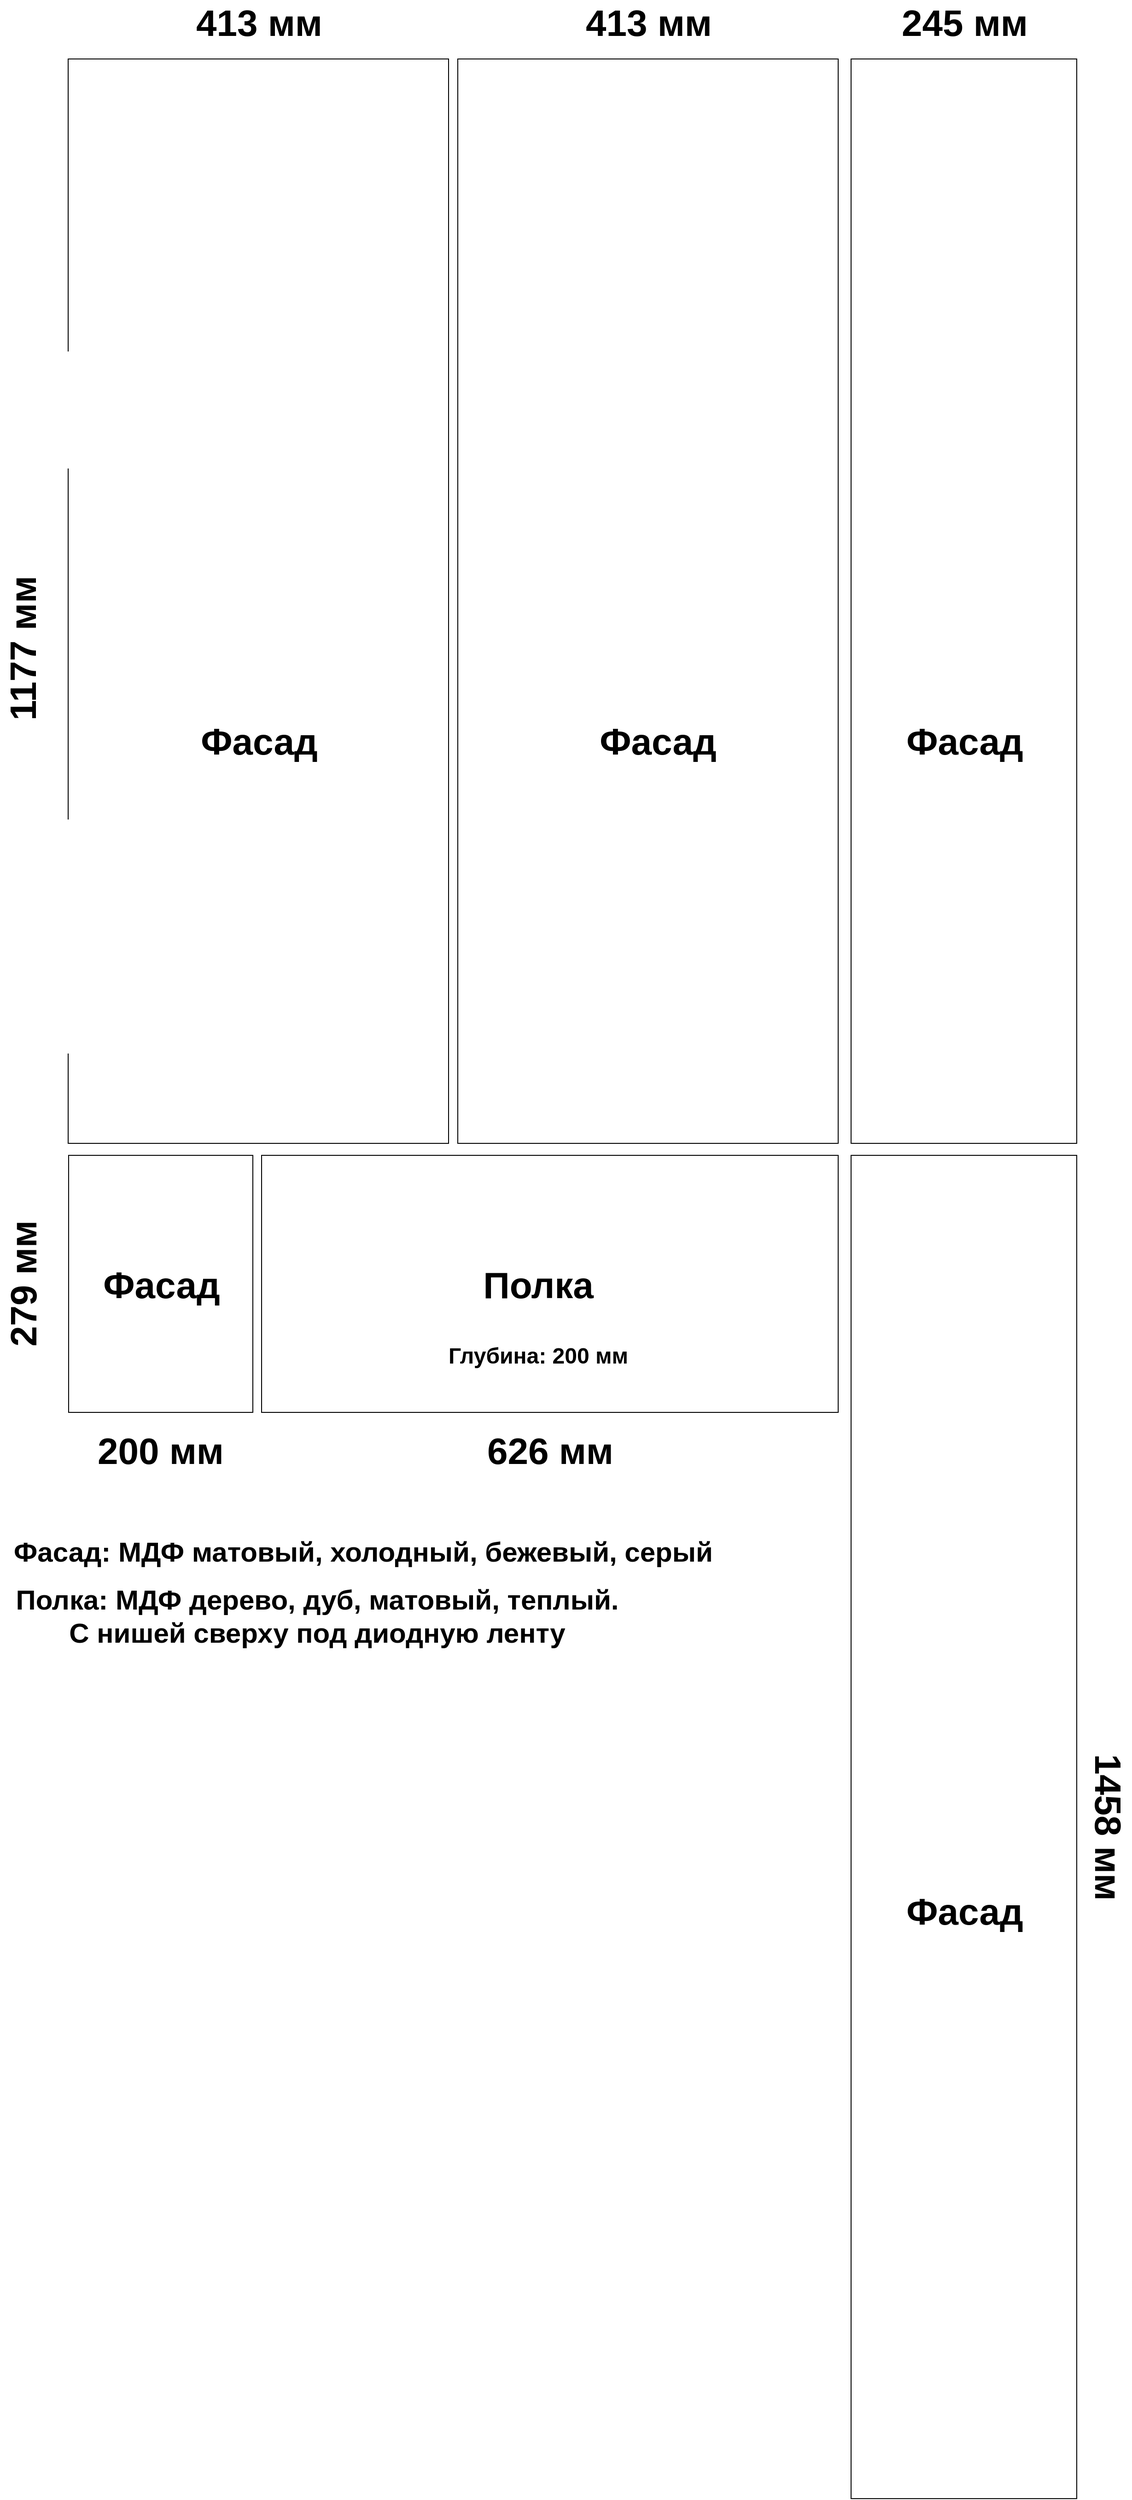 <mxfile version="21.6.9" type="github">
  <diagram name="Page-1" id="gANemN08C5WNDBypf3lK">
    <mxGraphModel dx="2270" dy="744" grid="1" gridSize="10" guides="1" tooltips="1" connect="1" arrows="1" fold="1" page="1" pageScale="1" pageWidth="850" pageHeight="1100" math="0" shadow="0">
      <root>
        <mxCell id="0" />
        <mxCell id="1" parent="0" />
        <mxCell id="6FhlCnDprpqO6fDWK_Tm-2" value="" style="rounded=0;whiteSpace=wrap;html=1;fillColor=#FFFFFF;" parent="1" vertex="1">
          <mxGeometry x="-460" y="80" width="413" height="1177" as="geometry" />
        </mxCell>
        <mxCell id="6FhlCnDprpqO6fDWK_Tm-4" value="" style="rounded=0;whiteSpace=wrap;html=1;fillColor=#FFFFFF;" parent="1" vertex="1">
          <mxGeometry x="-37" y="80" width="413" height="1177" as="geometry" />
        </mxCell>
        <mxCell id="6FhlCnDprpqO6fDWK_Tm-5" value="" style="rounded=0;whiteSpace=wrap;html=1;fillColor=#FFFFFF;" parent="1" vertex="1">
          <mxGeometry x="390" y="1270" width="245" height="1458" as="geometry" />
        </mxCell>
        <mxCell id="6FhlCnDprpqO6fDWK_Tm-6" value="" style="rounded=0;whiteSpace=wrap;html=1;fillColor=#FFFFFF;" parent="1" vertex="1">
          <mxGeometry x="390" y="80" width="245" height="1177" as="geometry" />
        </mxCell>
        <mxCell id="6FhlCnDprpqO6fDWK_Tm-7" value="" style="whiteSpace=wrap;html=1;fillColor=#FFFFFF;" parent="1" vertex="1">
          <mxGeometry x="-459.5" y="1270" width="200" height="279" as="geometry" />
        </mxCell>
        <mxCell id="6FhlCnDprpqO6fDWK_Tm-8" value="" style="whiteSpace=wrap;html=1;fillColor=#FFFFFF;" parent="1" vertex="1">
          <mxGeometry x="-250" y="1270" width="626" height="279" as="geometry" />
        </mxCell>
        <mxCell id="6FhlCnDprpqO6fDWK_Tm-9" value="&lt;font style=&quot;font-size: 40px;&quot;&gt;Полка&lt;/font&gt;" style="text;strokeColor=none;fillColor=none;html=1;fontSize=24;fontStyle=1;verticalAlign=middle;align=center;" parent="1" vertex="1">
          <mxGeometry y="1389.5" width="100" height="40" as="geometry" />
        </mxCell>
        <mxCell id="6FhlCnDprpqO6fDWK_Tm-10" value="&lt;font style=&quot;font-size: 40px;&quot;&gt;Фасад&lt;/font&gt;" style="text;strokeColor=none;fillColor=none;html=1;fontSize=24;fontStyle=1;verticalAlign=middle;align=center;" parent="1" vertex="1">
          <mxGeometry x="-303.5" y="800" width="100" height="40" as="geometry" />
        </mxCell>
        <mxCell id="6FhlCnDprpqO6fDWK_Tm-11" value="&lt;font style=&quot;font-size: 40px;&quot;&gt;Фасад&lt;/font&gt;" style="text;strokeColor=none;fillColor=none;html=1;fontSize=24;fontStyle=1;verticalAlign=middle;align=center;" parent="1" vertex="1">
          <mxGeometry x="130" y="800" width="100" height="40" as="geometry" />
        </mxCell>
        <mxCell id="6FhlCnDprpqO6fDWK_Tm-12" value="&lt;font style=&quot;font-size: 40px;&quot;&gt;Фасад&lt;/font&gt;" style="text;strokeColor=none;fillColor=none;html=1;fontSize=24;fontStyle=1;verticalAlign=middle;align=center;" parent="1" vertex="1">
          <mxGeometry x="462.5" y="800" width="100" height="40" as="geometry" />
        </mxCell>
        <mxCell id="6FhlCnDprpqO6fDWK_Tm-13" value="&lt;font style=&quot;font-size: 40px;&quot;&gt;Фасад&lt;/font&gt;" style="text;strokeColor=none;fillColor=none;html=1;fontSize=24;fontStyle=1;verticalAlign=middle;align=center;" parent="1" vertex="1">
          <mxGeometry x="462.5" y="2070" width="100" height="40" as="geometry" />
        </mxCell>
        <mxCell id="6FhlCnDprpqO6fDWK_Tm-18" value="&lt;font style=&quot;font-size: 40px;&quot;&gt;Фасад&lt;/font&gt;" style="text;strokeColor=none;fillColor=none;html=1;fontSize=24;fontStyle=1;verticalAlign=middle;align=center;" parent="1" vertex="1">
          <mxGeometry x="-409.5" y="1389.5" width="100" height="40" as="geometry" />
        </mxCell>
        <mxCell id="6FhlCnDprpqO6fDWK_Tm-21" value="&lt;font style=&quot;font-size: 40px;&quot;&gt;1177 мм&lt;br&gt;&lt;/font&gt;" style="text;strokeColor=none;fillColor=none;html=1;fontSize=24;fontStyle=1;verticalAlign=middle;align=center;rotation=-90;" parent="1" vertex="1">
          <mxGeometry x="-560" y="700" width="100" height="40" as="geometry" />
        </mxCell>
        <mxCell id="6FhlCnDprpqO6fDWK_Tm-24" value="&lt;font style=&quot;font-size: 40px;&quot;&gt;413 мм&lt;br&gt;&lt;/font&gt;" style="text;strokeColor=none;fillColor=none;html=1;fontSize=24;fontStyle=1;verticalAlign=middle;align=center;rotation=0;" parent="1" vertex="1">
          <mxGeometry x="-303.5" y="20" width="100" height="40" as="geometry" />
        </mxCell>
        <mxCell id="6FhlCnDprpqO6fDWK_Tm-26" value="&lt;font style=&quot;font-size: 40px;&quot;&gt;413 мм&lt;br&gt;&lt;/font&gt;" style="text;strokeColor=none;fillColor=none;html=1;fontSize=24;fontStyle=1;verticalAlign=middle;align=center;rotation=0;" parent="1" vertex="1">
          <mxGeometry x="119.5" y="20" width="100" height="40" as="geometry" />
        </mxCell>
        <mxCell id="6FhlCnDprpqO6fDWK_Tm-27" value="&lt;font style=&quot;font-size: 40px;&quot;&gt;279 мм&lt;br&gt;&lt;/font&gt;" style="text;strokeColor=none;fillColor=none;html=1;fontSize=24;fontStyle=1;verticalAlign=middle;align=center;rotation=-90;" parent="1" vertex="1">
          <mxGeometry x="-560" y="1389.5" width="100" height="40" as="geometry" />
        </mxCell>
        <mxCell id="6FhlCnDprpqO6fDWK_Tm-28" value="&lt;font style=&quot;font-size: 40px;&quot;&gt;1458 мм&lt;br&gt;&lt;/font&gt;" style="text;strokeColor=none;fillColor=none;html=1;fontSize=24;fontStyle=1;verticalAlign=middle;align=center;rotation=90;" parent="1" vertex="1">
          <mxGeometry x="620" y="1979" width="100" height="40" as="geometry" />
        </mxCell>
        <mxCell id="6FhlCnDprpqO6fDWK_Tm-29" value="&lt;font style=&quot;font-size: 40px;&quot;&gt;200 мм&lt;br&gt;&lt;/font&gt;" style="text;strokeColor=none;fillColor=none;html=1;fontSize=24;fontStyle=1;verticalAlign=middle;align=center;rotation=0;" parent="1" vertex="1">
          <mxGeometry x="-410" y="1570" width="100" height="40" as="geometry" />
        </mxCell>
        <mxCell id="6FhlCnDprpqO6fDWK_Tm-30" value="&lt;font style=&quot;font-size: 40px;&quot;&gt;626 мм&lt;br&gt;&lt;/font&gt;" style="text;strokeColor=none;fillColor=none;html=1;fontSize=24;fontStyle=1;verticalAlign=middle;align=center;rotation=0;" parent="1" vertex="1">
          <mxGeometry x="13" y="1570" width="100" height="40" as="geometry" />
        </mxCell>
        <mxCell id="6FhlCnDprpqO6fDWK_Tm-31" value="&lt;font style=&quot;font-size: 40px;&quot;&gt;245 мм&lt;br&gt;&lt;/font&gt;" style="text;strokeColor=none;fillColor=none;html=1;fontSize=24;fontStyle=1;verticalAlign=middle;align=center;rotation=0;" parent="1" vertex="1">
          <mxGeometry x="462.5" y="20" width="100" height="40" as="geometry" />
        </mxCell>
        <mxCell id="6FhlCnDprpqO6fDWK_Tm-32" value="&lt;font style=&quot;font-size: 24px;&quot;&gt;Глубина: 200 мм&lt;/font&gt;" style="text;strokeColor=none;fillColor=none;html=1;fontSize=30;fontStyle=1;verticalAlign=middle;align=center;" parent="1" vertex="1">
          <mxGeometry y="1470" width="100" height="30" as="geometry" />
        </mxCell>
        <mxCell id="6FhlCnDprpqO6fDWK_Tm-33" value="&lt;font style=&quot;font-size: 30px;&quot;&gt;Фасад: МДФ матовый, холодный, бежевый, серый&lt;/font&gt;" style="text;strokeColor=none;fillColor=none;html=1;fontSize=24;fontStyle=1;verticalAlign=middle;align=center;" parent="1" vertex="1">
          <mxGeometry x="-190" y="1680" width="100" height="40" as="geometry" />
        </mxCell>
        <mxCell id="6FhlCnDprpqO6fDWK_Tm-39" value="&lt;font style=&quot;font-size: 30px;&quot;&gt;Полка: МДФ дерево, дуб, матовый, теплый. &lt;br&gt;С нишей сверху под диодную ленту&lt;/font&gt;" style="text;strokeColor=none;fillColor=none;html=1;fontSize=24;fontStyle=1;verticalAlign=middle;align=center;" parent="1" vertex="1">
          <mxGeometry x="-240" y="1750" width="100" height="40" as="geometry" />
        </mxCell>
      </root>
    </mxGraphModel>
  </diagram>
</mxfile>
